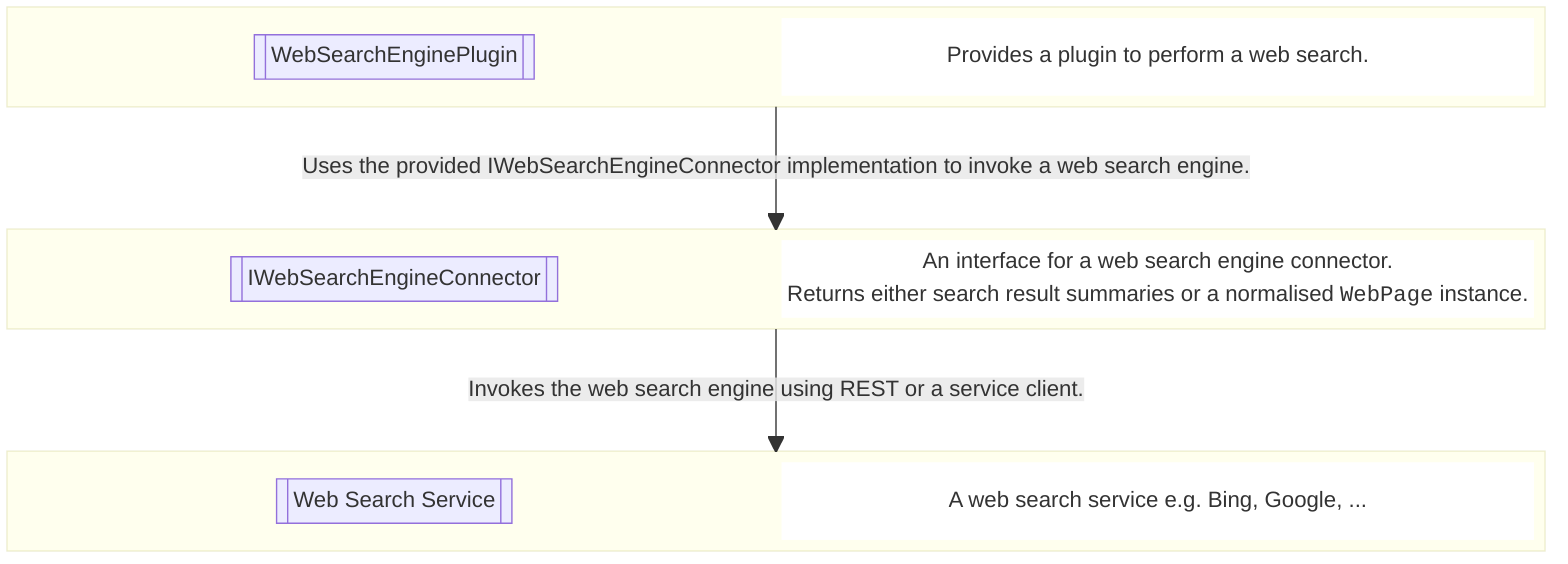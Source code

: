 block-beta
columns 1
  block:Plugin
    PluginAbstraction[["WebSearchEnginePlugin"]]
    PluginDescription["Provides a plugin to perform a web search."]
  end
  space
  block:Connector
    ConnectorAbstraction[["IWebSearchEngineConnector"]]
    ConnectorDescription["An interface for a web search engine connector.<br/>Returns either search result summaries or a normalised <code>WebPage</code> instance."]
  end
  space
  block:Service
    ServiceType[["Web Search Service"]]
    ServiceDescription["A web search service e.g. Bing, Google, ..."]
  end

  Plugin-- "Uses the provided IWebSearchEngineConnector implementation to invoke a web search engine." -->Connector
  Connector-- "Invokes the web search engine using REST or a service client." -->Service

  style PluginDescription fill:#FFF,stroke-width:0px
  style ConnectorDescription fill:#FFF,stroke-width:0px
  style ServiceDescription fill:#FFF,stroke-width:0px
